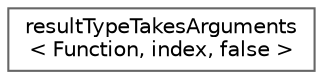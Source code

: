 digraph "类继承关系图"
{
 // LATEX_PDF_SIZE
  bgcolor="transparent";
  edge [fontname=Helvetica,fontsize=10,labelfontname=Helvetica,labelfontsize=10];
  node [fontname=Helvetica,fontsize=10,shape=box,height=0.2,width=0.4];
  rankdir="LR";
  Node0 [id="Node000000",label="resultTypeTakesArguments\l\< Function, index, false \>",height=0.2,width=0.4,color="grey40", fillcolor="white", style="filled",URL="$struct_async_1_1result_type_takes_arguments_3_01_function_00_01index_00_01false_01_4.html",tooltip=" "];
}
